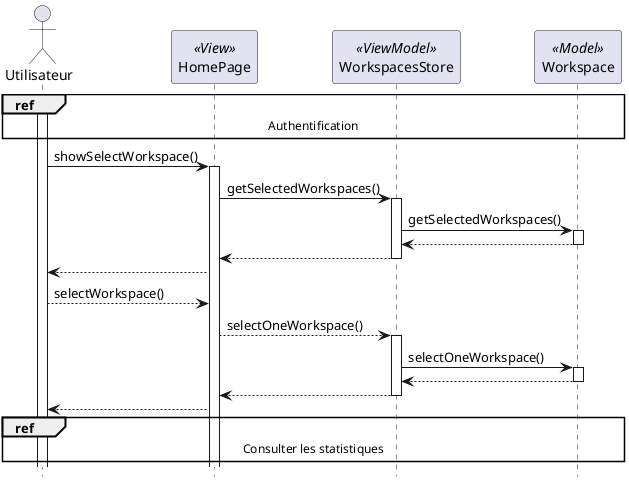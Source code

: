 @startuml sequence_switch_workspace

hide footbox


actor "Utilisateur" as user
participant "HomePage" as home << View >>
participant "WorkspacesStore" as workspaceStore << ViewModel >>
participant "Workspace" as workspace << Model >>


ref over user, home, workspaceStore, workspace : Authentification
activate user
user -> home: showSelectWorkspace()
activate home
home -> workspaceStore: getSelectedWorkspaces()
activate workspaceStore
workspaceStore -> workspace: getSelectedWorkspaces()
activate workspace
workspace --> workspaceStore
deactivate workspace
workspaceStore --> home
deactivate workspaceStore
home --> user
user --> home: selectWorkspace()
home --> workspaceStore: selectOneWorkspace()
activate workspaceStore
workspaceStore -> workspace: selectOneWorkspace()
activate workspace
workspace --> workspaceStore
deactivate workspace
workspaceStore --> home
deactivate workspaceStore
home --> user
ref over user, home, workspaceStore, workspace : Consulter les statistiques
